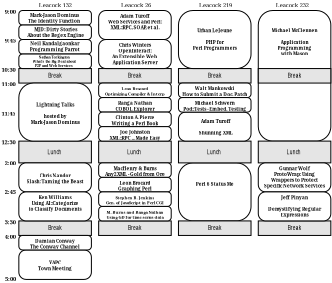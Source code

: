 <?xml version="1.0"?>
<diagram xmlns:dia="http://www.lysator.liu.se/~alla/dia/">
  <diagramdata>
    <attribute name="background">
      <color val="#ffffff"/>
    </attribute>
    <attribute name="paper">
      <composite type="paper">
        <attribute name="name">
          <string>#Letter#</string>
        </attribute>
        <attribute name="tmargin">
          <real val="2.54"/>
        </attribute>
        <attribute name="bmargin">
          <real val="2.54"/>
        </attribute>
        <attribute name="lmargin">
          <real val="2.54"/>
        </attribute>
        <attribute name="rmargin">
          <real val="2.54"/>
        </attribute>
        <attribute name="is_portrait">
          <boolean val="true"/>
        </attribute>
        <attribute name="scaling">
          <real val="0.36"/>
        </attribute>
        <attribute name="fitto">
          <boolean val="true"/>
        </attribute>
        <attribute name="fitwidth">
          <int val="1"/>
        </attribute>
        <attribute name="fitheight">
          <int val="1"/>
        </attribute>
      </composite>
    </attribute>
    <attribute name="grid">
      <composite type="grid">
        <attribute name="width_x">
          <real val="1"/>
        </attribute>
        <attribute name="width_y">
          <real val="1"/>
        </attribute>
        <attribute name="visible_x">
          <int val="1"/>
        </attribute>
        <attribute name="visible_y">
          <int val="1"/>
        </attribute>
      </composite>
    </attribute>
    <attribute name="guides">
      <composite type="guides">
        <attribute name="hguides"/>
        <attribute name="vguides"/>
      </composite>
    </attribute>
  </diagramdata>
  <layer name="Background" visible="true">
    <object type="Standard - Box" version="0" id="O0">
      <attribute name="obj_pos">
        <point val="36,3"/>
      </attribute>
      <attribute name="obj_bb">
        <rectangle val="35.95,2.95;46.05,21.05"/>
      </attribute>
      <attribute name="elem_corner">
        <point val="36,3"/>
      </attribute>
      <attribute name="elem_width">
        <real val="10"/>
      </attribute>
      <attribute name="elem_height">
        <real val="18"/>
      </attribute>
      <attribute name="show_background">
        <boolean val="true"/>
      </attribute>
      <attribute name="corner_radius">
        <real val="2"/>
      </attribute>
    </object>
    <object type="Standard - Text" version="0" id="O1">
      <attribute name="obj_pos">
        <point val="8.05,2.55"/>
      </attribute>
      <attribute name="obj_bb">
        <rectangle val="5.154,1.656;10.946,2.656"/>
      </attribute>
      <attribute name="text">
        <composite type="text">
          <attribute name="string">
            <string>#Leacock 132#</string>
          </attribute>
          <attribute name="font">
            <font name="Times-Roman"/>
          </attribute>
          <attribute name="height">
            <real val="1"/>
          </attribute>
          <attribute name="pos">
            <point val="8.05,2.55"/>
          </attribute>
          <attribute name="color">
            <color val="#000000"/>
          </attribute>
          <attribute name="alignment">
            <enum val="1"/>
          </attribute>
        </composite>
      </attribute>
    </object>
    <object type="Standard - Text" version="0" id="O2">
      <attribute name="obj_pos">
        <point val="19.15,2.55"/>
      </attribute>
      <attribute name="obj_bb">
        <rectangle val="16.506,1.656;21.794,2.656"/>
      </attribute>
      <attribute name="text">
        <composite type="text">
          <attribute name="string">
            <string>#Leacock 26#</string>
          </attribute>
          <attribute name="font">
            <font name="Times-Roman"/>
          </attribute>
          <attribute name="height">
            <real val="1"/>
          </attribute>
          <attribute name="pos">
            <point val="19.15,2.55"/>
          </attribute>
          <attribute name="color">
            <color val="#000000"/>
          </attribute>
          <attribute name="alignment">
            <enum val="1"/>
          </attribute>
        </composite>
      </attribute>
    </object>
    <object type="Standard - Text" version="0" id="O3">
      <attribute name="obj_pos">
        <point val="30.1,2.55"/>
      </attribute>
      <attribute name="obj_bb">
        <rectangle val="27.204,1.656;32.996,2.656"/>
      </attribute>
      <attribute name="text">
        <composite type="text">
          <attribute name="string">
            <string>#Leacock 219#</string>
          </attribute>
          <attribute name="font">
            <font name="Times-Roman"/>
          </attribute>
          <attribute name="height">
            <real val="1"/>
          </attribute>
          <attribute name="pos">
            <point val="30.1,2.55"/>
          </attribute>
          <attribute name="color">
            <color val="#000000"/>
          </attribute>
          <attribute name="alignment">
            <enum val="1"/>
          </attribute>
        </composite>
      </attribute>
    </object>
    <object type="Standard - Text" version="0" id="O4">
      <attribute name="obj_pos">
        <point val="40.691,2.547"/>
      </attribute>
      <attribute name="obj_bb">
        <rectangle val="37.795,1.653;43.587,2.653"/>
      </attribute>
      <attribute name="text">
        <composite type="text">
          <attribute name="string">
            <string>#Leacock 232#</string>
          </attribute>
          <attribute name="font">
            <font name="Times-Roman"/>
          </attribute>
          <attribute name="height">
            <real val="1"/>
          </attribute>
          <attribute name="pos">
            <point val="40.691,2.547"/>
          </attribute>
          <attribute name="color">
            <color val="#000000"/>
          </attribute>
          <attribute name="alignment">
            <enum val="1"/>
          </attribute>
        </composite>
      </attribute>
    </object>
    <object type="Standard - Box" version="0" id="O5">
      <attribute name="obj_pos">
        <point val="3,32"/>
      </attribute>
      <attribute name="obj_bb">
        <rectangle val="2.95,31.95;13.05,34.05"/>
      </attribute>
      <attribute name="elem_corner">
        <point val="3,32"/>
      </attribute>
      <attribute name="elem_width">
        <real val="10"/>
      </attribute>
      <attribute name="elem_height">
        <real val="2"/>
      </attribute>
      <attribute name="inner_color">
        <color val="#e3e3e3"/>
      </attribute>
      <attribute name="show_background">
        <boolean val="true"/>
      </attribute>
    </object>
    <object type="Standard - Box" version="0" id="O6">
      <attribute name="obj_pos">
        <point val="3,21"/>
      </attribute>
      <attribute name="obj_bb">
        <rectangle val="2.95,20.95;13.05,24.05"/>
      </attribute>
      <attribute name="elem_corner">
        <point val="3,21"/>
      </attribute>
      <attribute name="elem_width">
        <real val="10"/>
      </attribute>
      <attribute name="elem_height">
        <real val="3"/>
      </attribute>
      <attribute name="inner_color">
        <color val="#e5e5e5"/>
      </attribute>
      <attribute name="show_background">
        <boolean val="true"/>
      </attribute>
    </object>
    <object type="Standard - Box" version="0" id="O7">
      <attribute name="obj_pos">
        <point val="3,11"/>
      </attribute>
      <attribute name="obj_bb">
        <rectangle val="2.95,10.95;13.05,13.05"/>
      </attribute>
      <attribute name="elem_corner">
        <point val="3,11"/>
      </attribute>
      <attribute name="elem_width">
        <real val="10"/>
      </attribute>
      <attribute name="elem_height">
        <real val="2"/>
      </attribute>
      <attribute name="inner_color">
        <color val="#e5e5e5"/>
      </attribute>
      <attribute name="show_background">
        <boolean val="true"/>
      </attribute>
    </object>
    <object type="Standard - Text" version="0" id="O8">
      <attribute name="obj_pos">
        <point val="7.95,12.25"/>
      </attribute>
      <attribute name="obj_bb">
        <rectangle val="6.361,11.35;9.539,12.35"/>
      </attribute>
      <attribute name="text">
        <composite type="text">
          <attribute name="string">
            <string>#Break#</string>
          </attribute>
          <attribute name="font">
            <font name="Helvetica-Narrow"/>
          </attribute>
          <attribute name="height">
            <real val="1"/>
          </attribute>
          <attribute name="pos">
            <point val="7.95,12.25"/>
          </attribute>
          <attribute name="color">
            <color val="#000000"/>
          </attribute>
          <attribute name="alignment">
            <enum val="1"/>
          </attribute>
        </composite>
      </attribute>
    </object>
    <object type="Standard - Text" version="0" id="O9">
      <attribute name="obj_pos">
        <point val="7.95,33.265"/>
      </attribute>
      <attribute name="obj_bb">
        <rectangle val="6.361,32.365;9.539,33.365"/>
      </attribute>
      <attribute name="text">
        <composite type="text">
          <attribute name="string">
            <string>#Break#</string>
          </attribute>
          <attribute name="font">
            <font name="Helvetica-Narrow"/>
          </attribute>
          <attribute name="height">
            <real val="1"/>
          </attribute>
          <attribute name="pos">
            <point val="7.95,33.265"/>
          </attribute>
          <attribute name="color">
            <color val="#000000"/>
          </attribute>
          <attribute name="alignment">
            <enum val="1"/>
          </attribute>
        </composite>
      </attribute>
    </object>
    <object type="Standard - Text" version="0" id="O10">
      <attribute name="obj_pos">
        <point val="7.905,22.8"/>
      </attribute>
      <attribute name="obj_bb">
        <rectangle val="6.269,21.9;9.541,22.9"/>
      </attribute>
      <attribute name="text">
        <composite type="text">
          <attribute name="string">
            <string>#Lunch#</string>
          </attribute>
          <attribute name="font">
            <font name="Helvetica-Narrow"/>
          </attribute>
          <attribute name="height">
            <real val="1"/>
          </attribute>
          <attribute name="pos">
            <point val="7.905,22.8"/>
          </attribute>
          <attribute name="color">
            <color val="#000000"/>
          </attribute>
          <attribute name="alignment">
            <enum val="1"/>
          </attribute>
        </composite>
      </attribute>
    </object>
    <object type="Standard - Box" version="0" id="O11">
      <attribute name="obj_pos">
        <point val="3,3"/>
      </attribute>
      <attribute name="obj_bb">
        <rectangle val="2.95,2.95;13.05,5.05"/>
      </attribute>
      <attribute name="elem_corner">
        <point val="3,3"/>
      </attribute>
      <attribute name="elem_width">
        <real val="10"/>
      </attribute>
      <attribute name="elem_height">
        <real val="2"/>
      </attribute>
      <attribute name="show_background">
        <boolean val="true"/>
      </attribute>
      <attribute name="corner_radius">
        <real val="0.5"/>
      </attribute>
    </object>
    <object type="Standard - Box" version="0" id="O12">
      <attribute name="obj_pos">
        <point val="3,13"/>
      </attribute>
      <attribute name="obj_bb">
        <rectangle val="2.95,12.95;13.05,21.05"/>
      </attribute>
      <attribute name="elem_corner">
        <point val="3,13"/>
      </attribute>
      <attribute name="elem_width">
        <real val="10"/>
      </attribute>
      <attribute name="elem_height">
        <real val="8"/>
      </attribute>
      <attribute name="show_background">
        <boolean val="true"/>
      </attribute>
      <attribute name="corner_radius">
        <real val="2"/>
      </attribute>
    </object>
    <object type="Standard - Box" version="0" id="O13">
      <attribute name="obj_pos">
        <point val="3,36"/>
      </attribute>
      <attribute name="obj_bb">
        <rectangle val="2.95,35.95;13.05,40.109"/>
      </attribute>
      <attribute name="elem_corner">
        <point val="3,36"/>
      </attribute>
      <attribute name="elem_width">
        <real val="10"/>
      </attribute>
      <attribute name="elem_height">
        <real val="4.059"/>
      </attribute>
      <attribute name="show_background">
        <boolean val="true"/>
      </attribute>
      <attribute name="corner_radius">
        <real val="1"/>
      </attribute>
    </object>
    <object type="Standard - Text" version="0" id="O14">
      <attribute name="obj_pos">
        <point val="1.8,3.45"/>
      </attribute>
      <attribute name="obj_bb">
        <rectangle val="0.621,2.556;2.979,3.556"/>
      </attribute>
      <attribute name="text">
        <composite type="text">
          <attribute name="string">
            <string>#9:00#</string>
          </attribute>
          <attribute name="font">
            <font name="Times-Bold"/>
          </attribute>
          <attribute name="height">
            <real val="1"/>
          </attribute>
          <attribute name="pos">
            <point val="1.8,3.45"/>
          </attribute>
          <attribute name="color">
            <color val="#000000"/>
          </attribute>
          <attribute name="alignment">
            <enum val="1"/>
          </attribute>
        </composite>
      </attribute>
    </object>
    <object type="Standard - Text" version="0" id="O15">
      <attribute name="obj_pos">
        <point val="1.558,13.441"/>
      </attribute>
      <attribute name="obj_bb">
        <rectangle val="0.126,12.547;2.989,13.547"/>
      </attribute>
      <attribute name="text">
        <composite type="text">
          <attribute name="string">
            <string>#11:00#</string>
          </attribute>
          <attribute name="font">
            <font name="Times-Bold"/>
          </attribute>
          <attribute name="height">
            <real val="1"/>
          </attribute>
          <attribute name="pos">
            <point val="1.558,13.441"/>
          </attribute>
          <attribute name="color">
            <color val="#000000"/>
          </attribute>
          <attribute name="alignment">
            <enum val="1"/>
          </attribute>
        </composite>
      </attribute>
    </object>
    <object type="Standard - Text" version="0" id="O16">
      <attribute name="obj_pos">
        <point val="1.558,21.441"/>
      </attribute>
      <attribute name="obj_bb">
        <rectangle val="0.126,20.547;2.989,21.547"/>
      </attribute>
      <attribute name="text">
        <composite type="text">
          <attribute name="string">
            <string>#12:30#</string>
          </attribute>
          <attribute name="font">
            <font name="Times-Bold"/>
          </attribute>
          <attribute name="height">
            <real val="1"/>
          </attribute>
          <attribute name="pos">
            <point val="1.558,21.441"/>
          </attribute>
          <attribute name="color">
            <color val="#000000"/>
          </attribute>
          <attribute name="alignment">
            <enum val="1"/>
          </attribute>
        </composite>
      </attribute>
    </object>
    <object type="Standard - Text" version="0" id="O17">
      <attribute name="obj_pos">
        <point val="1.828,24.332"/>
      </attribute>
      <attribute name="obj_bb">
        <rectangle val="0.649,23.438;3.007,24.438"/>
      </attribute>
      <attribute name="text">
        <composite type="text">
          <attribute name="string">
            <string>#2:00#</string>
          </attribute>
          <attribute name="font">
            <font name="Times-Bold"/>
          </attribute>
          <attribute name="height">
            <real val="1"/>
          </attribute>
          <attribute name="pos">
            <point val="1.828,24.332"/>
          </attribute>
          <attribute name="color">
            <color val="#000000"/>
          </attribute>
          <attribute name="alignment">
            <enum val="1"/>
          </attribute>
        </composite>
      </attribute>
    </object>
    <object type="Standard - Text" version="0" id="O18">
      <attribute name="obj_pos">
        <point val="1.8,34.441"/>
      </attribute>
      <attribute name="obj_bb">
        <rectangle val="0.621,33.547;2.979,34.547"/>
      </attribute>
      <attribute name="text">
        <composite type="text">
          <attribute name="string">
            <string>#4:00#</string>
          </attribute>
          <attribute name="font">
            <font name="Times-Bold"/>
          </attribute>
          <attribute name="height">
            <real val="1"/>
          </attribute>
          <attribute name="pos">
            <point val="1.8,34.441"/>
          </attribute>
          <attribute name="color">
            <color val="#000000"/>
          </attribute>
          <attribute name="alignment">
            <enum val="1"/>
          </attribute>
        </composite>
      </attribute>
    </object>
    <object type="Standard - Text" version="0" id="O19">
      <attribute name="obj_pos">
        <point val="1.8,32.441"/>
      </attribute>
      <attribute name="obj_bb">
        <rectangle val="0.621,31.547;2.979,32.547"/>
      </attribute>
      <attribute name="text">
        <composite type="text">
          <attribute name="string">
            <string>#3:30#</string>
          </attribute>
          <attribute name="font">
            <font name="Times-Bold"/>
          </attribute>
          <attribute name="height">
            <real val="1"/>
          </attribute>
          <attribute name="pos">
            <point val="1.8,32.441"/>
          </attribute>
          <attribute name="color">
            <color val="#000000"/>
          </attribute>
          <attribute name="alignment">
            <enum val="1"/>
          </attribute>
        </composite>
      </attribute>
    </object>
    <object type="Standard - Text" version="0" id="O20">
      <attribute name="obj_pos">
        <point val="1.558,11.441"/>
      </attribute>
      <attribute name="obj_bb">
        <rectangle val="0.126,10.547;2.989,11.547"/>
      </attribute>
      <attribute name="text">
        <composite type="text">
          <attribute name="string">
            <string>#10:30#</string>
          </attribute>
          <attribute name="font">
            <font name="Times-Bold"/>
          </attribute>
          <attribute name="height">
            <real val="1"/>
          </attribute>
          <attribute name="pos">
            <point val="1.558,11.441"/>
          </attribute>
          <attribute name="color">
            <color val="#000000"/>
          </attribute>
          <attribute name="alignment">
            <enum val="1"/>
          </attribute>
        </composite>
      </attribute>
    </object>
    <object type="Standard - Text" version="0" id="O21">
      <attribute name="obj_pos">
        <point val="1.8,7.421"/>
      </attribute>
      <attribute name="obj_bb">
        <rectangle val="0.621,6.526;2.979,7.526"/>
      </attribute>
      <attribute name="text">
        <composite type="text">
          <attribute name="string">
            <string>#9:45#</string>
          </attribute>
          <attribute name="font">
            <font name="Times-Bold"/>
          </attribute>
          <attribute name="height">
            <real val="1"/>
          </attribute>
          <attribute name="pos">
            <point val="1.8,7.421"/>
          </attribute>
          <attribute name="color">
            <color val="#000000"/>
          </attribute>
          <attribute name="alignment">
            <enum val="1"/>
          </attribute>
        </composite>
      </attribute>
    </object>
    <object type="Standard - Text" version="0" id="O22">
      <attribute name="obj_pos">
        <point val="1.558,17.471"/>
      </attribute>
      <attribute name="obj_bb">
        <rectangle val="0.126,16.576;2.989,17.576"/>
      </attribute>
      <attribute name="text">
        <composite type="text">
          <attribute name="string">
            <string>#11:45#</string>
          </attribute>
          <attribute name="font">
            <font name="Times-Bold"/>
          </attribute>
          <attribute name="height">
            <real val="1"/>
          </attribute>
          <attribute name="pos">
            <point val="1.558,17.471"/>
          </attribute>
          <attribute name="color">
            <color val="#000000"/>
          </attribute>
          <attribute name="alignment">
            <enum val="1"/>
          </attribute>
        </composite>
      </attribute>
    </object>
    <object type="Standard - Text" version="0" id="O23">
      <attribute name="obj_pos">
        <point val="1.8,28.271"/>
      </attribute>
      <attribute name="obj_bb">
        <rectangle val="0.621,27.377;2.979,28.377"/>
      </attribute>
      <attribute name="text">
        <composite type="text">
          <attribute name="string">
            <string>#2:45#</string>
          </attribute>
          <attribute name="font">
            <font name="Times-Bold"/>
          </attribute>
          <attribute name="height">
            <real val="1"/>
          </attribute>
          <attribute name="pos">
            <point val="1.8,28.271"/>
          </attribute>
          <attribute name="color">
            <color val="#000000"/>
          </attribute>
          <attribute name="alignment">
            <enum val="1"/>
          </attribute>
        </composite>
      </attribute>
    </object>
    <object type="Standard - Text" version="0" id="O24">
      <attribute name="obj_pos">
        <point val="1.85,40.271"/>
      </attribute>
      <attribute name="obj_bb">
        <rectangle val="0.671,39.377;3.029,40.377"/>
      </attribute>
      <attribute name="text">
        <composite type="text">
          <attribute name="string">
            <string>#5:00#</string>
          </attribute>
          <attribute name="font">
            <font name="Times-Bold"/>
          </attribute>
          <attribute name="height">
            <real val="1"/>
          </attribute>
          <attribute name="pos">
            <point val="1.85,40.271"/>
          </attribute>
          <attribute name="color">
            <color val="#000000"/>
          </attribute>
          <attribute name="alignment">
            <enum val="1"/>
          </attribute>
        </composite>
      </attribute>
    </object>
    <object type="Standard - Box" version="0" id="O25">
      <attribute name="obj_pos">
        <point val="14,32"/>
      </attribute>
      <attribute name="obj_bb">
        <rectangle val="13.95,31.95;24.05,34.05"/>
      </attribute>
      <attribute name="elem_corner">
        <point val="14,32"/>
      </attribute>
      <attribute name="elem_width">
        <real val="10"/>
      </attribute>
      <attribute name="elem_height">
        <real val="2"/>
      </attribute>
      <attribute name="inner_color">
        <color val="#e3e3e3"/>
      </attribute>
      <attribute name="show_background">
        <boolean val="true"/>
      </attribute>
    </object>
    <object type="Standard - Box" version="0" id="O26">
      <attribute name="obj_pos">
        <point val="14,21"/>
      </attribute>
      <attribute name="obj_bb">
        <rectangle val="13.95,20.95;24.05,24.05"/>
      </attribute>
      <attribute name="elem_corner">
        <point val="14,21"/>
      </attribute>
      <attribute name="elem_width">
        <real val="10"/>
      </attribute>
      <attribute name="elem_height">
        <real val="3"/>
      </attribute>
      <attribute name="inner_color">
        <color val="#e5e5e5"/>
      </attribute>
      <attribute name="show_background">
        <boolean val="true"/>
      </attribute>
    </object>
    <object type="Standard - Box" version="0" id="O27">
      <attribute name="obj_pos">
        <point val="14,11"/>
      </attribute>
      <attribute name="obj_bb">
        <rectangle val="13.95,10.95;24.05,13.05"/>
      </attribute>
      <attribute name="elem_corner">
        <point val="14,11"/>
      </attribute>
      <attribute name="elem_width">
        <real val="10"/>
      </attribute>
      <attribute name="elem_height">
        <real val="2"/>
      </attribute>
      <attribute name="inner_color">
        <color val="#e5e5e5"/>
      </attribute>
      <attribute name="show_background">
        <boolean val="true"/>
      </attribute>
    </object>
    <object type="Standard - Text" version="0" id="O28">
      <attribute name="obj_pos">
        <point val="18.95,12.25"/>
      </attribute>
      <attribute name="obj_bb">
        <rectangle val="17.361,11.35;20.539,12.35"/>
      </attribute>
      <attribute name="text">
        <composite type="text">
          <attribute name="string">
            <string>#Break#</string>
          </attribute>
          <attribute name="font">
            <font name="Helvetica-Narrow"/>
          </attribute>
          <attribute name="height">
            <real val="1"/>
          </attribute>
          <attribute name="pos">
            <point val="18.95,12.25"/>
          </attribute>
          <attribute name="color">
            <color val="#000000"/>
          </attribute>
          <attribute name="alignment">
            <enum val="1"/>
          </attribute>
        </composite>
      </attribute>
    </object>
    <object type="Standard - Text" version="0" id="O29">
      <attribute name="obj_pos">
        <point val="18.95,33.265"/>
      </attribute>
      <attribute name="obj_bb">
        <rectangle val="17.361,32.365;20.539,33.365"/>
      </attribute>
      <attribute name="text">
        <composite type="text">
          <attribute name="string">
            <string>#Break#</string>
          </attribute>
          <attribute name="font">
            <font name="Helvetica-Narrow"/>
          </attribute>
          <attribute name="height">
            <real val="1"/>
          </attribute>
          <attribute name="pos">
            <point val="18.95,33.265"/>
          </attribute>
          <attribute name="color">
            <color val="#000000"/>
          </attribute>
          <attribute name="alignment">
            <enum val="1"/>
          </attribute>
        </composite>
      </attribute>
    </object>
    <object type="Standard - Text" version="0" id="O30">
      <attribute name="obj_pos">
        <point val="18.905,22.8"/>
      </attribute>
      <attribute name="obj_bb">
        <rectangle val="17.269,21.9;20.541,22.9"/>
      </attribute>
      <attribute name="text">
        <composite type="text">
          <attribute name="string">
            <string>#Lunch#</string>
          </attribute>
          <attribute name="font">
            <font name="Helvetica-Narrow"/>
          </attribute>
          <attribute name="height">
            <real val="1"/>
          </attribute>
          <attribute name="pos">
            <point val="18.905,22.8"/>
          </attribute>
          <attribute name="color">
            <color val="#000000"/>
          </attribute>
          <attribute name="alignment">
            <enum val="1"/>
          </attribute>
        </composite>
      </attribute>
    </object>
    <object type="Standard - Box" version="0" id="O31">
      <attribute name="obj_pos">
        <point val="25,24"/>
      </attribute>
      <attribute name="obj_bb">
        <rectangle val="24.95,23.95;35.05,32.05"/>
      </attribute>
      <attribute name="elem_corner">
        <point val="25,24"/>
      </attribute>
      <attribute name="elem_width">
        <real val="10"/>
      </attribute>
      <attribute name="elem_height">
        <real val="8"/>
      </attribute>
      <attribute name="show_background">
        <boolean val="true"/>
      </attribute>
      <attribute name="corner_radius">
        <real val="2"/>
      </attribute>
    </object>
    <object type="Standard - Box" version="0" id="O32">
      <attribute name="obj_pos">
        <point val="25,32"/>
      </attribute>
      <attribute name="obj_bb">
        <rectangle val="24.95,31.95;35.05,34.05"/>
      </attribute>
      <attribute name="elem_corner">
        <point val="25,32"/>
      </attribute>
      <attribute name="elem_width">
        <real val="10"/>
      </attribute>
      <attribute name="elem_height">
        <real val="2"/>
      </attribute>
      <attribute name="inner_color">
        <color val="#e3e3e3"/>
      </attribute>
      <attribute name="show_background">
        <boolean val="true"/>
      </attribute>
    </object>
    <object type="Standard - Box" version="0" id="O33">
      <attribute name="obj_pos">
        <point val="25,21"/>
      </attribute>
      <attribute name="obj_bb">
        <rectangle val="24.95,20.95;35.05,24.05"/>
      </attribute>
      <attribute name="elem_corner">
        <point val="25,21"/>
      </attribute>
      <attribute name="elem_width">
        <real val="10"/>
      </attribute>
      <attribute name="elem_height">
        <real val="3"/>
      </attribute>
      <attribute name="inner_color">
        <color val="#e5e5e5"/>
      </attribute>
      <attribute name="show_background">
        <boolean val="true"/>
      </attribute>
    </object>
    <object type="Standard - Box" version="0" id="O34">
      <attribute name="obj_pos">
        <point val="25,11"/>
      </attribute>
      <attribute name="obj_bb">
        <rectangle val="24.95,10.95;35.05,13.05"/>
      </attribute>
      <attribute name="elem_corner">
        <point val="25,11"/>
      </attribute>
      <attribute name="elem_width">
        <real val="10"/>
      </attribute>
      <attribute name="elem_height">
        <real val="2"/>
      </attribute>
      <attribute name="inner_color">
        <color val="#e5e5e5"/>
      </attribute>
      <attribute name="show_background">
        <boolean val="true"/>
      </attribute>
    </object>
    <object type="Standard - Text" version="0" id="O35">
      <attribute name="obj_pos">
        <point val="29.95,12.25"/>
      </attribute>
      <attribute name="obj_bb">
        <rectangle val="28.361,11.35;31.539,12.35"/>
      </attribute>
      <attribute name="text">
        <composite type="text">
          <attribute name="string">
            <string>#Break#</string>
          </attribute>
          <attribute name="font">
            <font name="Helvetica-Narrow"/>
          </attribute>
          <attribute name="height">
            <real val="1"/>
          </attribute>
          <attribute name="pos">
            <point val="29.95,12.25"/>
          </attribute>
          <attribute name="color">
            <color val="#000000"/>
          </attribute>
          <attribute name="alignment">
            <enum val="1"/>
          </attribute>
        </composite>
      </attribute>
    </object>
    <object type="Standard - Text" version="0" id="O36">
      <attribute name="obj_pos">
        <point val="29.95,33.265"/>
      </attribute>
      <attribute name="obj_bb">
        <rectangle val="28.361,32.365;31.539,33.365"/>
      </attribute>
      <attribute name="text">
        <composite type="text">
          <attribute name="string">
            <string>#Break#</string>
          </attribute>
          <attribute name="font">
            <font name="Helvetica-Narrow"/>
          </attribute>
          <attribute name="height">
            <real val="1"/>
          </attribute>
          <attribute name="pos">
            <point val="29.95,33.265"/>
          </attribute>
          <attribute name="color">
            <color val="#000000"/>
          </attribute>
          <attribute name="alignment">
            <enum val="1"/>
          </attribute>
        </composite>
      </attribute>
    </object>
    <object type="Standard - Text" version="0" id="O37">
      <attribute name="obj_pos">
        <point val="29.905,22.8"/>
      </attribute>
      <attribute name="obj_bb">
        <rectangle val="28.269,21.9;31.541,22.9"/>
      </attribute>
      <attribute name="text">
        <composite type="text">
          <attribute name="string">
            <string>#Lunch#</string>
          </attribute>
          <attribute name="font">
            <font name="Helvetica-Narrow"/>
          </attribute>
          <attribute name="height">
            <real val="1"/>
          </attribute>
          <attribute name="pos">
            <point val="29.905,22.8"/>
          </attribute>
          <attribute name="color">
            <color val="#000000"/>
          </attribute>
          <attribute name="alignment">
            <enum val="1"/>
          </attribute>
        </composite>
      </attribute>
    </object>
    <object type="Standard - Box" version="0" id="O38">
      <attribute name="obj_pos">
        <point val="25,3"/>
      </attribute>
      <attribute name="obj_bb">
        <rectangle val="24.95,2.95;35.05,11.05"/>
      </attribute>
      <attribute name="elem_corner">
        <point val="25,3"/>
      </attribute>
      <attribute name="elem_width">
        <real val="10"/>
      </attribute>
      <attribute name="elem_height">
        <real val="8"/>
      </attribute>
      <attribute name="show_background">
        <boolean val="true"/>
      </attribute>
      <attribute name="corner_radius">
        <real val="2"/>
      </attribute>
    </object>
    <object type="Standard - Box" version="0" id="O39">
      <attribute name="obj_pos">
        <point val="36,32"/>
      </attribute>
      <attribute name="obj_bb">
        <rectangle val="35.95,31.95;46.05,34.05"/>
      </attribute>
      <attribute name="elem_corner">
        <point val="36,32"/>
      </attribute>
      <attribute name="elem_width">
        <real val="10"/>
      </attribute>
      <attribute name="elem_height">
        <real val="2"/>
      </attribute>
      <attribute name="inner_color">
        <color val="#e3e3e3"/>
      </attribute>
      <attribute name="show_background">
        <boolean val="true"/>
      </attribute>
    </object>
    <object type="Standard - Box" version="0" id="O40">
      <attribute name="obj_pos">
        <point val="36,21"/>
      </attribute>
      <attribute name="obj_bb">
        <rectangle val="35.95,20.95;46.05,24.05"/>
      </attribute>
      <attribute name="elem_corner">
        <point val="36,21"/>
      </attribute>
      <attribute name="elem_width">
        <real val="10"/>
      </attribute>
      <attribute name="elem_height">
        <real val="3"/>
      </attribute>
      <attribute name="inner_color">
        <color val="#e5e5e5"/>
      </attribute>
      <attribute name="show_background">
        <boolean val="true"/>
      </attribute>
    </object>
    <object type="Standard - Box" version="0" id="O41">
      <attribute name="obj_pos">
        <point val="36,11"/>
      </attribute>
      <attribute name="obj_bb">
        <rectangle val="35.95,10.95;46.05,13.05"/>
      </attribute>
      <attribute name="elem_corner">
        <point val="36,11"/>
      </attribute>
      <attribute name="elem_width">
        <real val="10"/>
      </attribute>
      <attribute name="elem_height">
        <real val="2"/>
      </attribute>
      <attribute name="inner_color">
        <color val="#e5e5e5"/>
      </attribute>
      <attribute name="show_background">
        <boolean val="true"/>
      </attribute>
    </object>
    <object type="Standard - Text" version="0" id="O42">
      <attribute name="obj_pos">
        <point val="40.95,12.25"/>
      </attribute>
      <attribute name="obj_bb">
        <rectangle val="39.361,11.35;42.539,12.35"/>
      </attribute>
      <attribute name="text">
        <composite type="text">
          <attribute name="string">
            <string>#Break#</string>
          </attribute>
          <attribute name="font">
            <font name="Helvetica-Narrow"/>
          </attribute>
          <attribute name="height">
            <real val="1"/>
          </attribute>
          <attribute name="pos">
            <point val="40.95,12.25"/>
          </attribute>
          <attribute name="color">
            <color val="#000000"/>
          </attribute>
          <attribute name="alignment">
            <enum val="1"/>
          </attribute>
        </composite>
      </attribute>
    </object>
    <object type="Standard - Text" version="0" id="O43">
      <attribute name="obj_pos">
        <point val="40.95,33.265"/>
      </attribute>
      <attribute name="obj_bb">
        <rectangle val="39.361,32.365;42.539,33.365"/>
      </attribute>
      <attribute name="text">
        <composite type="text">
          <attribute name="string">
            <string>#Break#</string>
          </attribute>
          <attribute name="font">
            <font name="Helvetica-Narrow"/>
          </attribute>
          <attribute name="height">
            <real val="1"/>
          </attribute>
          <attribute name="pos">
            <point val="40.95,33.265"/>
          </attribute>
          <attribute name="color">
            <color val="#000000"/>
          </attribute>
          <attribute name="alignment">
            <enum val="1"/>
          </attribute>
        </composite>
      </attribute>
    </object>
    <object type="Standard - Text" version="0" id="O44">
      <attribute name="obj_pos">
        <point val="40.905,22.8"/>
      </attribute>
      <attribute name="obj_bb">
        <rectangle val="39.269,21.9;42.541,22.9"/>
      </attribute>
      <attribute name="text">
        <composite type="text">
          <attribute name="string">
            <string>#Lunch#</string>
          </attribute>
          <attribute name="font">
            <font name="Helvetica-Narrow"/>
          </attribute>
          <attribute name="height">
            <real val="1"/>
          </attribute>
          <attribute name="pos">
            <point val="40.905,22.8"/>
          </attribute>
          <attribute name="color">
            <color val="#000000"/>
          </attribute>
          <attribute name="alignment">
            <enum val="1"/>
          </attribute>
        </composite>
      </attribute>
    </object>
    <object type="Standard - Text" version="0" id="O45">
      <attribute name="obj_pos">
        <point val="8,38"/>
      </attribute>
      <attribute name="obj_bb">
        <rectangle val="5.18,37.265;10.82,38.865"/>
      </attribute>
      <attribute name="text">
        <composite type="text">
          <attribute name="string">
            <string>#YAPC
Town Meeting#</string>
          </attribute>
          <attribute name="font">
            <font name="Times-Bold"/>
          </attribute>
          <attribute name="height">
            <real val="0.8"/>
          </attribute>
          <attribute name="pos">
            <point val="8,38"/>
          </attribute>
          <attribute name="color">
            <color val="#000000"/>
          </attribute>
          <attribute name="alignment">
            <enum val="1"/>
          </attribute>
        </composite>
      </attribute>
    </object>
    <object type="Standard - Text" version="0" id="O46">
      <attribute name="obj_pos">
        <point val="8.021,16.23"/>
      </attribute>
      <attribute name="obj_bb">
        <rectangle val="3.828,15.495;12.215,18.695"/>
      </attribute>
      <attribute name="text">
        <composite type="text">
          <attribute name="string">
            <string>#Lightning Talks

hosted by
Mark-Jason Dominus#</string>
          </attribute>
          <attribute name="font">
            <font name="Times-Bold"/>
          </attribute>
          <attribute name="height">
            <real val="0.8"/>
          </attribute>
          <attribute name="pos">
            <point val="8.021,16.23"/>
          </attribute>
          <attribute name="color">
            <color val="#000000"/>
          </attribute>
          <attribute name="alignment">
            <enum val="1"/>
          </attribute>
        </composite>
      </attribute>
    </object>
    <object type="Standard - Text" version="0" id="O47">
      <attribute name="obj_pos">
        <point val="30,6"/>
      </attribute>
      <attribute name="obj_bb">
        <rectangle val="26.436,5.265;33.564,8.465"/>
      </attribute>
      <attribute name="text">
        <composite type="text">
          <attribute name="string">
            <string>#Urban LeJeune

PHP for
Perl Programmers#</string>
          </attribute>
          <attribute name="font">
            <font name="Times-Bold"/>
          </attribute>
          <attribute name="height">
            <real val="0.8"/>
          </attribute>
          <attribute name="pos">
            <point val="30,6"/>
          </attribute>
          <attribute name="color">
            <color val="#000000"/>
          </attribute>
          <attribute name="alignment">
            <enum val="1"/>
          </attribute>
        </composite>
      </attribute>
    </object>
    <object type="Standard - Box" version="0" id="O48">
      <attribute name="obj_pos">
        <point val="3,5"/>
      </attribute>
      <attribute name="obj_bb">
        <rectangle val="2.95,4.95;13.05,7.05"/>
      </attribute>
      <attribute name="elem_corner">
        <point val="3,5"/>
      </attribute>
      <attribute name="elem_width">
        <real val="10"/>
      </attribute>
      <attribute name="elem_height">
        <real val="2"/>
      </attribute>
      <attribute name="show_background">
        <boolean val="true"/>
      </attribute>
      <attribute name="corner_radius">
        <real val="0.5"/>
      </attribute>
    </object>
    <object type="Standard - Text" version="0" id="O49">
      <attribute name="obj_pos">
        <point val="7.85,3.9"/>
      </attribute>
      <attribute name="obj_bb">
        <rectangle val="3.555,3.165;12.145,4.765"/>
      </attribute>
      <attribute name="text">
        <composite type="text">
          <attribute name="string">
            <string># Mark-Jason Dominus
The Identity Function#</string>
          </attribute>
          <attribute name="font">
            <font name="Times-Bold"/>
          </attribute>
          <attribute name="height">
            <real val="0.8"/>
          </attribute>
          <attribute name="pos">
            <point val="7.85,3.9"/>
          </attribute>
          <attribute name="color">
            <color val="#000000"/>
          </attribute>
          <attribute name="alignment">
            <enum val="1"/>
          </attribute>
        </composite>
      </attribute>
    </object>
    <object type="Standard - Text" version="0" id="O50">
      <attribute name="obj_pos">
        <point val="8.1,5.85"/>
      </attribute>
      <attribute name="obj_bb">
        <rectangle val="3.553,5.115;12.647,6.715"/>
      </attribute>
      <attribute name="text">
        <composite type="text">
          <attribute name="string">
            <string># MJD: Dirty Stories 
About the Regex Engine#</string>
          </attribute>
          <attribute name="font">
            <font name="Times-Bold"/>
          </attribute>
          <attribute name="height">
            <real val="0.8"/>
          </attribute>
          <attribute name="pos">
            <point val="8.1,5.85"/>
          </attribute>
          <attribute name="color">
            <color val="#000000"/>
          </attribute>
          <attribute name="alignment">
            <enum val="1"/>
          </attribute>
        </composite>
      </attribute>
    </object>
    <object type="Standard - Box" version="0" id="O51">
      <attribute name="obj_pos">
        <point val="3,7"/>
      </attribute>
      <attribute name="obj_bb">
        <rectangle val="2.95,6.95;13.05,9.05"/>
      </attribute>
      <attribute name="elem_corner">
        <point val="3,7"/>
      </attribute>
      <attribute name="elem_width">
        <real val="10"/>
      </attribute>
      <attribute name="elem_height">
        <real val="2"/>
      </attribute>
      <attribute name="show_background">
        <boolean val="true"/>
      </attribute>
      <attribute name="corner_radius">
        <real val="0.5"/>
      </attribute>
    </object>
    <object type="Standard - Text" version="0" id="O52">
      <attribute name="obj_pos">
        <point val="7.95,7.8"/>
      </attribute>
      <attribute name="obj_bb">
        <rectangle val="3.945,7.065;11.955,8.665"/>
      </attribute>
      <attribute name="text">
        <composite type="text">
          <attribute name="string">
            <string>#Neil Kandalgaonkar
Programming Parrot#</string>
          </attribute>
          <attribute name="font">
            <font name="Times-Bold"/>
          </attribute>
          <attribute name="height">
            <real val="0.8"/>
          </attribute>
          <attribute name="pos">
            <point val="7.95,7.8"/>
          </attribute>
          <attribute name="color">
            <color val="#000000"/>
          </attribute>
          <attribute name="alignment">
            <enum val="1"/>
          </attribute>
        </composite>
      </attribute>
    </object>
    <object type="Standard - Box" version="0" id="O53">
      <attribute name="obj_pos">
        <point val="3,9"/>
      </attribute>
      <attribute name="obj_bb">
        <rectangle val="2.95,8.95;13.05,11.05"/>
      </attribute>
      <attribute name="elem_corner">
        <point val="3,9"/>
      </attribute>
      <attribute name="elem_width">
        <real val="10"/>
      </attribute>
      <attribute name="elem_height">
        <real val="2"/>
      </attribute>
      <attribute name="show_background">
        <boolean val="true"/>
      </attribute>
      <attribute name="corner_radius">
        <real val="0.5"/>
      </attribute>
    </object>
    <object type="Standard - Text" version="0" id="O54">
      <attribute name="obj_pos">
        <point val="7.85,9.6"/>
      </attribute>
      <attribute name="obj_bb">
        <rectangle val="4.113,9.024;11.587,10.823"/>
      </attribute>
      <attribute name="text">
        <composite type="text">
          <attribute name="string">
            <string>#Nathan Torkington
What&apos;s the Big Deal about
P2P and Web Services#</string>
          </attribute>
          <attribute name="font">
            <font name="Times-Bold"/>
          </attribute>
          <attribute name="height">
            <real val="0.6"/>
          </attribute>
          <attribute name="pos">
            <point val="7.85,9.6"/>
          </attribute>
          <attribute name="color">
            <color val="#000000"/>
          </attribute>
          <attribute name="alignment">
            <enum val="1"/>
          </attribute>
        </composite>
      </attribute>
    </object>
    <object type="Standard - Box" version="0" id="O55">
      <attribute name="obj_pos">
        <point val="3,24"/>
      </attribute>
      <attribute name="obj_bb">
        <rectangle val="2.95,23.95;13.05,28.05"/>
      </attribute>
      <attribute name="elem_corner">
        <point val="3,24"/>
      </attribute>
      <attribute name="elem_width">
        <real val="10"/>
      </attribute>
      <attribute name="elem_height">
        <real val="4"/>
      </attribute>
      <attribute name="show_background">
        <boolean val="true"/>
      </attribute>
      <attribute name="corner_radius">
        <real val="1"/>
      </attribute>
    </object>
    <object type="Standard - Text" version="0" id="O56">
      <attribute name="obj_pos">
        <point val="8,26"/>
      </attribute>
      <attribute name="obj_bb">
        <rectangle val="3.491,25.265;12.509,26.865"/>
      </attribute>
      <attribute name="text">
        <composite type="text">
          <attribute name="string">
            <string>#Chris Nandor
Slash: Taming the Beast#</string>
          </attribute>
          <attribute name="font">
            <font name="Times-Bold"/>
          </attribute>
          <attribute name="height">
            <real val="0.8"/>
          </attribute>
          <attribute name="pos">
            <point val="8,26"/>
          </attribute>
          <attribute name="color">
            <color val="#000000"/>
          </attribute>
          <attribute name="alignment">
            <enum val="1"/>
          </attribute>
        </composite>
      </attribute>
    </object>
    <object type="Standard - Box" version="0" id="O57">
      <attribute name="obj_pos">
        <point val="25,17"/>
      </attribute>
      <attribute name="obj_bb">
        <rectangle val="24.95,16.95;35.05,21.05"/>
      </attribute>
      <attribute name="elem_corner">
        <point val="25,17"/>
      </attribute>
      <attribute name="elem_width">
        <real val="10"/>
      </attribute>
      <attribute name="elem_height">
        <real val="4"/>
      </attribute>
      <attribute name="show_background">
        <boolean val="true"/>
      </attribute>
      <attribute name="corner_radius">
        <real val="1"/>
      </attribute>
    </object>
    <object type="Standard - Box" version="0" id="O58">
      <attribute name="obj_pos">
        <point val="14,7"/>
      </attribute>
      <attribute name="obj_bb">
        <rectangle val="13.95,6.95;24.05,11.05"/>
      </attribute>
      <attribute name="elem_corner">
        <point val="14,7"/>
      </attribute>
      <attribute name="elem_width">
        <real val="10"/>
      </attribute>
      <attribute name="elem_height">
        <real val="4"/>
      </attribute>
      <attribute name="show_background">
        <boolean val="true"/>
      </attribute>
      <attribute name="corner_radius">
        <real val="1"/>
      </attribute>
    </object>
    <object type="Standard - Box" version="0" id="O59">
      <attribute name="obj_pos">
        <point val="14,3"/>
      </attribute>
      <attribute name="obj_bb">
        <rectangle val="13.95,2.95;24.05,7.05"/>
      </attribute>
      <attribute name="elem_corner">
        <point val="14,3"/>
      </attribute>
      <attribute name="elem_width">
        <real val="10"/>
      </attribute>
      <attribute name="elem_height">
        <real val="4"/>
      </attribute>
      <attribute name="show_background">
        <boolean val="true"/>
      </attribute>
      <attribute name="corner_radius">
        <real val="1"/>
      </attribute>
    </object>
    <object type="Standard - Text" version="0" id="O60">
      <attribute name="obj_pos">
        <point val="19,4"/>
      </attribute>
      <attribute name="obj_bb">
        <rectangle val="14.302,3.265;23.698,5.665"/>
      </attribute>
      <attribute name="text">
        <composite type="text">
          <attribute name="string">
            <string>#Adam Turoff
Web Services and Perl:
XML::RPC, SOAP, et al.#</string>
          </attribute>
          <attribute name="font">
            <font name="Times-Bold"/>
          </attribute>
          <attribute name="height">
            <real val="0.8"/>
          </attribute>
          <attribute name="pos">
            <point val="19,4"/>
          </attribute>
          <attribute name="color">
            <color val="#000000"/>
          </attribute>
          <attribute name="alignment">
            <enum val="1"/>
          </attribute>
        </composite>
      </attribute>
    </object>
    <object type="Standard - Text" version="0" id="O61">
      <attribute name="obj_pos">
        <point val="30.15,18.5"/>
      </attribute>
      <attribute name="obj_bb">
        <rectangle val="27.153,17.765;33.147,20.165"/>
      </attribute>
      <attribute name="text">
        <composite type="text">
          <attribute name="string">
            <string>#Adam Turoff

Shunning XML#</string>
          </attribute>
          <attribute name="font">
            <font name="Times-Bold"/>
          </attribute>
          <attribute name="height">
            <real val="0.8"/>
          </attribute>
          <attribute name="pos">
            <point val="30.15,18.5"/>
          </attribute>
          <attribute name="color">
            <color val="#000000"/>
          </attribute>
          <attribute name="alignment">
            <enum val="1"/>
          </attribute>
        </composite>
      </attribute>
    </object>
    <object type="Standard - Text" version="0" id="O62">
      <attribute name="obj_pos">
        <point val="19,8"/>
      </attribute>
      <attribute name="obj_bb">
        <rectangle val="15.235,7.265;22.765,10.465"/>
      </attribute>
      <attribute name="text">
        <composite type="text">
          <attribute name="string">
            <string>#Chris Winters
OpenInteract:
An Extensible Web 
Application Server#</string>
          </attribute>
          <attribute name="font">
            <font name="Times-Bold"/>
          </attribute>
          <attribute name="height">
            <real val="0.8"/>
          </attribute>
          <attribute name="pos">
            <point val="19,8"/>
          </attribute>
          <attribute name="color">
            <color val="#000000"/>
          </attribute>
          <attribute name="alignment">
            <enum val="1"/>
          </attribute>
        </composite>
      </attribute>
    </object>
    <object type="Standard - Text" version="0" id="O63">
      <attribute name="obj_pos">
        <point val="41,6"/>
      </attribute>
      <attribute name="obj_bb">
        <rectangle val="37.172,5.265;44.828,9.265"/>
      </attribute>
      <attribute name="text">
        <composite type="text">
          <attribute name="string">
            <string>#Michael McClennen

Application
Programming
with Mason#</string>
          </attribute>
          <attribute name="font">
            <font name="Times-Bold"/>
          </attribute>
          <attribute name="height">
            <real val="0.8"/>
          </attribute>
          <attribute name="pos">
            <point val="41,6"/>
          </attribute>
          <attribute name="color">
            <color val="#000000"/>
          </attribute>
          <attribute name="alignment">
            <enum val="1"/>
          </attribute>
        </composite>
      </attribute>
    </object>
    <object type="Standard - Box" version="0" id="O64">
      <attribute name="obj_pos">
        <point val="36,24"/>
      </attribute>
      <attribute name="obj_bb">
        <rectangle val="35.95,23.95;46.05,28.05"/>
      </attribute>
      <attribute name="elem_corner">
        <point val="36,24"/>
      </attribute>
      <attribute name="elem_width">
        <real val="10"/>
      </attribute>
      <attribute name="elem_height">
        <real val="4"/>
      </attribute>
      <attribute name="show_background">
        <boolean val="true"/>
      </attribute>
      <attribute name="corner_radius">
        <real val="1"/>
      </attribute>
    </object>
    <object type="Standard - Text" version="0" id="O65">
      <attribute name="obj_pos">
        <point val="41,25"/>
      </attribute>
      <attribute name="obj_bb">
        <rectangle val="36.126,24.265;45.874,27.465"/>
      </attribute>
      <attribute name="text">
        <composite type="text">
          <attribute name="string">
            <string>#Gunnar Wolf
ProtoWrap: Using
Wrappers to Protect
Specific Network Services#</string>
          </attribute>
          <attribute name="font">
            <font name="Times-Bold"/>
          </attribute>
          <attribute name="height">
            <real val="0.8"/>
          </attribute>
          <attribute name="pos">
            <point val="41,25"/>
          </attribute>
          <attribute name="color">
            <color val="#000000"/>
          </attribute>
          <attribute name="alignment">
            <enum val="1"/>
          </attribute>
        </composite>
      </attribute>
    </object>
    <object type="Standard - Box" version="0" id="O66">
      <attribute name="obj_pos">
        <point val="3,28"/>
      </attribute>
      <attribute name="obj_bb">
        <rectangle val="2.95,27.95;13.05,32.05"/>
      </attribute>
      <attribute name="elem_corner">
        <point val="3,28"/>
      </attribute>
      <attribute name="elem_width">
        <real val="10"/>
      </attribute>
      <attribute name="elem_height">
        <real val="4"/>
      </attribute>
      <attribute name="show_background">
        <boolean val="true"/>
      </attribute>
      <attribute name="corner_radius">
        <real val="1"/>
      </attribute>
    </object>
    <object type="Standard - Text" version="0" id="O67">
      <attribute name="obj_pos">
        <point val="8,29"/>
      </attribute>
      <attribute name="obj_bb">
        <rectangle val="3.794,28.265;12.206,30.665"/>
      </attribute>
      <attribute name="text">
        <composite type="text">
          <attribute name="string">
            <string>#Ken Williams
Using AI::Categorize
to Classify Documents#</string>
          </attribute>
          <attribute name="font">
            <font name="Times-Bold"/>
          </attribute>
          <attribute name="height">
            <real val="0.8"/>
          </attribute>
          <attribute name="pos">
            <point val="8,29"/>
          </attribute>
          <attribute name="color">
            <color val="#000000"/>
          </attribute>
          <attribute name="alignment">
            <enum val="1"/>
          </attribute>
        </composite>
      </attribute>
    </object>
    <object type="Standard - Box" version="0" id="O68">
      <attribute name="obj_pos">
        <point val="36,28"/>
      </attribute>
      <attribute name="obj_bb">
        <rectangle val="35.95,27.95;46.05,32.05"/>
      </attribute>
      <attribute name="elem_corner">
        <point val="36,28"/>
      </attribute>
      <attribute name="elem_width">
        <real val="10"/>
      </attribute>
      <attribute name="elem_height">
        <real val="4"/>
      </attribute>
      <attribute name="show_background">
        <boolean val="true"/>
      </attribute>
      <attribute name="corner_radius">
        <real val="1"/>
      </attribute>
    </object>
    <object type="Standard - Text" version="0" id="O69">
      <attribute name="obj_pos">
        <point val="41,29"/>
      </attribute>
      <attribute name="obj_bb">
        <rectangle val="36.869,28.265;45.131,31.465"/>
      </attribute>
      <attribute name="text">
        <composite type="text">
          <attribute name="string">
            <string>#Jeff Pinyan

Demystifying Regular
Expressions#</string>
          </attribute>
          <attribute name="font">
            <font name="Times-Bold"/>
          </attribute>
          <attribute name="height">
            <real val="0.8"/>
          </attribute>
          <attribute name="pos">
            <point val="41,29"/>
          </attribute>
          <attribute name="color">
            <color val="#000000"/>
          </attribute>
          <attribute name="alignment">
            <enum val="1"/>
          </attribute>
        </composite>
      </attribute>
    </object>
    <object type="Standard - Box" version="0" id="O70">
      <attribute name="obj_pos">
        <point val="14,13"/>
      </attribute>
      <attribute name="obj_bb">
        <rectangle val="13.95,12.95;24.05,15.05"/>
      </attribute>
      <attribute name="elem_corner">
        <point val="14,13"/>
      </attribute>
      <attribute name="elem_width">
        <real val="10"/>
      </attribute>
      <attribute name="elem_height">
        <real val="2"/>
      </attribute>
      <attribute name="show_background">
        <boolean val="true"/>
      </attribute>
      <attribute name="corner_radius">
        <real val="0.5"/>
      </attribute>
    </object>
    <object type="Standard - Box" version="0" id="O71">
      <attribute name="obj_pos">
        <point val="14,15"/>
      </attribute>
      <attribute name="obj_bb">
        <rectangle val="13.95,14.95;24.05,17.05"/>
      </attribute>
      <attribute name="elem_corner">
        <point val="14,15"/>
      </attribute>
      <attribute name="elem_width">
        <real val="10"/>
      </attribute>
      <attribute name="elem_height">
        <real val="2"/>
      </attribute>
      <attribute name="show_background">
        <boolean val="true"/>
      </attribute>
      <attribute name="corner_radius">
        <real val="0.5"/>
      </attribute>
    </object>
    <object type="Standard - Box" version="0" id="O72">
      <attribute name="obj_pos">
        <point val="14,17"/>
      </attribute>
      <attribute name="obj_bb">
        <rectangle val="13.95,16.95;24.05,19.05"/>
      </attribute>
      <attribute name="elem_corner">
        <point val="14,17"/>
      </attribute>
      <attribute name="elem_width">
        <real val="10"/>
      </attribute>
      <attribute name="elem_height">
        <real val="2"/>
      </attribute>
      <attribute name="show_background">
        <boolean val="true"/>
      </attribute>
      <attribute name="corner_radius">
        <real val="0.5"/>
      </attribute>
    </object>
    <object type="Standard - Box" version="0" id="O73">
      <attribute name="obj_pos">
        <point val="14,19"/>
      </attribute>
      <attribute name="obj_bb">
        <rectangle val="13.95,18.95;24.05,21.05"/>
      </attribute>
      <attribute name="elem_corner">
        <point val="14,19"/>
      </attribute>
      <attribute name="elem_width">
        <real val="10"/>
      </attribute>
      <attribute name="elem_height">
        <real val="2"/>
      </attribute>
      <attribute name="show_background">
        <boolean val="true"/>
      </attribute>
      <attribute name="corner_radius">
        <real val="0.5"/>
      </attribute>
    </object>
    <object type="Standard - Box" version="0" id="O74">
      <attribute name="obj_pos">
        <point val="14,24"/>
      </attribute>
      <attribute name="obj_bb">
        <rectangle val="13.95,23.95;24.05,26.05"/>
      </attribute>
      <attribute name="elem_corner">
        <point val="14,24"/>
      </attribute>
      <attribute name="elem_width">
        <real val="10"/>
      </attribute>
      <attribute name="elem_height">
        <real val="2"/>
      </attribute>
      <attribute name="show_background">
        <boolean val="true"/>
      </attribute>
      <attribute name="corner_radius">
        <real val="0.5"/>
      </attribute>
    </object>
    <object type="Standard - Box" version="0" id="O75">
      <attribute name="obj_pos">
        <point val="14,26"/>
      </attribute>
      <attribute name="obj_bb">
        <rectangle val="13.95,25.95;24.05,28.05"/>
      </attribute>
      <attribute name="elem_corner">
        <point val="14,26"/>
      </attribute>
      <attribute name="elem_width">
        <real val="10"/>
      </attribute>
      <attribute name="elem_height">
        <real val="2"/>
      </attribute>
      <attribute name="show_background">
        <boolean val="true"/>
      </attribute>
      <attribute name="corner_radius">
        <real val="0.5"/>
      </attribute>
    </object>
    <object type="Standard - Box" version="0" id="O76">
      <attribute name="obj_pos">
        <point val="14,28"/>
      </attribute>
      <attribute name="obj_bb">
        <rectangle val="13.95,27.95;24.05,30.05"/>
      </attribute>
      <attribute name="elem_corner">
        <point val="14,28"/>
      </attribute>
      <attribute name="elem_width">
        <real val="10"/>
      </attribute>
      <attribute name="elem_height">
        <real val="2"/>
      </attribute>
      <attribute name="show_background">
        <boolean val="true"/>
      </attribute>
      <attribute name="corner_radius">
        <real val="0.5"/>
      </attribute>
    </object>
    <object type="Standard - Box" version="0" id="O77">
      <attribute name="obj_pos">
        <point val="14,30"/>
      </attribute>
      <attribute name="obj_bb">
        <rectangle val="13.95,29.95;24.05,32.05"/>
      </attribute>
      <attribute name="elem_corner">
        <point val="14,30"/>
      </attribute>
      <attribute name="elem_width">
        <real val="10"/>
      </attribute>
      <attribute name="elem_height">
        <real val="2"/>
      </attribute>
      <attribute name="show_background">
        <boolean val="true"/>
      </attribute>
      <attribute name="corner_radius">
        <real val="0.5"/>
      </attribute>
    </object>
    <object type="Standard - Text" version="0" id="O78">
      <attribute name="obj_pos">
        <point val="19,25"/>
      </attribute>
      <attribute name="obj_bb">
        <rectangle val="13.748,24.265;24.252,25.865"/>
      </attribute>
      <attribute name="text">
        <composite type="text">
          <attribute name="string">
            <string>#MacHenry &amp; Burns
Any2XML - Gold from Ore#</string>
          </attribute>
          <attribute name="font">
            <font name="Times-Bold"/>
          </attribute>
          <attribute name="height">
            <real val="0.8"/>
          </attribute>
          <attribute name="pos">
            <point val="19,25"/>
          </attribute>
          <attribute name="color">
            <color val="#000000"/>
          </attribute>
          <attribute name="alignment">
            <enum val="1"/>
          </attribute>
        </composite>
      </attribute>
    </object>
    <object type="Standard - Text" version="0" id="O79">
      <attribute name="obj_pos">
        <point val="19,31"/>
      </attribute>
      <attribute name="obj_bb">
        <rectangle val="14.175,30.344;23.825,31.744"/>
      </attribute>
      <attribute name="text">
        <composite type="text">
          <attribute name="string">
            <string>#M. Burns and Ranga Nathan
Using GD for time series data#</string>
          </attribute>
          <attribute name="font">
            <font name="Times-Bold"/>
          </attribute>
          <attribute name="height">
            <real val="0.7"/>
          </attribute>
          <attribute name="pos">
            <point val="19,31"/>
          </attribute>
          <attribute name="color">
            <color val="#000000"/>
          </attribute>
          <attribute name="alignment">
            <enum val="1"/>
          </attribute>
        </composite>
      </attribute>
    </object>
    <object type="Standard - Text" version="0" id="O80">
      <attribute name="obj_pos">
        <point val="19,27"/>
      </attribute>
      <attribute name="obj_bb">
        <rectangle val="16.205,26.265;21.795,27.865"/>
      </attribute>
      <attribute name="text">
        <composite type="text">
          <attribute name="string">
            <string>#Leon Brocard
Graphing Perl#</string>
          </attribute>
          <attribute name="font">
            <font name="Times-Bold"/>
          </attribute>
          <attribute name="height">
            <real val="0.8"/>
          </attribute>
          <attribute name="pos">
            <point val="19,27"/>
          </attribute>
          <attribute name="color">
            <color val="#000000"/>
          </attribute>
          <attribute name="alignment">
            <enum val="1"/>
          </attribute>
        </composite>
      </attribute>
    </object>
    <object type="Standard - Text" version="0" id="O81">
      <attribute name="obj_pos">
        <point val="19,29"/>
      </attribute>
      <attribute name="obj_bb">
        <rectangle val="13.976,28.344;24.024,29.744"/>
      </attribute>
      <attribute name="text">
        <composite type="text">
          <attribute name="string">
            <string>#Stephen B. Jenkins
Gen. of JavaScript in Perl CGI#</string>
          </attribute>
          <attribute name="font">
            <font name="Times-Bold"/>
          </attribute>
          <attribute name="height">
            <real val="0.7"/>
          </attribute>
          <attribute name="pos">
            <point val="19,29"/>
          </attribute>
          <attribute name="color">
            <color val="#000000"/>
          </attribute>
          <attribute name="alignment">
            <enum val="1"/>
          </attribute>
        </composite>
      </attribute>
    </object>
    <object type="Standard - Box" version="0" id="O82">
      <attribute name="obj_pos">
        <point val="3,34"/>
      </attribute>
      <attribute name="obj_bb">
        <rectangle val="2.95,33.95;13.05,36.05"/>
      </attribute>
      <attribute name="elem_corner">
        <point val="3,34"/>
      </attribute>
      <attribute name="elem_width">
        <real val="10"/>
      </attribute>
      <attribute name="elem_height">
        <real val="2"/>
      </attribute>
      <attribute name="show_background">
        <boolean val="true"/>
      </attribute>
      <attribute name="corner_radius">
        <real val="0.5"/>
      </attribute>
    </object>
    <object type="Standard - Text" version="0" id="O83">
      <attribute name="obj_pos">
        <point val="8,35"/>
      </attribute>
      <attribute name="obj_bb">
        <rectangle val="3.907,34.265;12.093,35.865"/>
      </attribute>
      <attribute name="text">
        <composite type="text">
          <attribute name="string">
            <string>#Damian Conway
The Conway Channel#</string>
          </attribute>
          <attribute name="font">
            <font name="Times-Bold"/>
          </attribute>
          <attribute name="height">
            <real val="0.8"/>
          </attribute>
          <attribute name="pos">
            <point val="8,35"/>
          </attribute>
          <attribute name="color">
            <color val="#000000"/>
          </attribute>
          <attribute name="alignment">
            <enum val="1"/>
          </attribute>
        </composite>
      </attribute>
    </object>
    <object type="Standard - Text" version="0" id="O84">
      <attribute name="obj_pos">
        <point val="19,14"/>
      </attribute>
      <attribute name="obj_bb">
        <rectangle val="13.976,13.344;24.024,14.744"/>
      </attribute>
      <attribute name="text">
        <composite type="text">
          <attribute name="string">
            <string>#Leon Brocard
Optimizing Compiler &amp; Interp#</string>
          </attribute>
          <attribute name="font">
            <font name="Times-Bold"/>
          </attribute>
          <attribute name="height">
            <real val="0.7"/>
          </attribute>
          <attribute name="pos">
            <point val="19,14"/>
          </attribute>
          <attribute name="color">
            <color val="#000000"/>
          </attribute>
          <attribute name="alignment">
            <enum val="1"/>
          </attribute>
        </composite>
      </attribute>
    </object>
    <object type="Standard - Text" version="0" id="O85">
      <attribute name="obj_pos">
        <point val="19,16"/>
      </attribute>
      <attribute name="obj_bb">
        <rectangle val="15.55,15.265;22.45,16.865"/>
      </attribute>
      <attribute name="text">
        <composite type="text">
          <attribute name="string">
            <string>#Ranga Nathan
COBOL Explorer#</string>
          </attribute>
          <attribute name="font">
            <font name="Times-Bold"/>
          </attribute>
          <attribute name="height">
            <real val="0.8"/>
          </attribute>
          <attribute name="pos">
            <point val="19,16"/>
          </attribute>
          <attribute name="color">
            <color val="#000000"/>
          </attribute>
          <attribute name="alignment">
            <enum val="1"/>
          </attribute>
        </composite>
      </attribute>
    </object>
    <object type="Standard - Text" version="0" id="O86">
      <attribute name="obj_pos">
        <point val="19,18"/>
      </attribute>
      <attribute name="obj_bb">
        <rectangle val="15.172,17.265;22.828,18.865"/>
      </attribute>
      <attribute name="text">
        <composite type="text">
          <attribute name="string">
            <string>#Clinton A. Pierce
Writing a Perl Book#</string>
          </attribute>
          <attribute name="font">
            <font name="Times-Bold"/>
          </attribute>
          <attribute name="height">
            <real val="0.8"/>
          </attribute>
          <attribute name="pos">
            <point val="19,18"/>
          </attribute>
          <attribute name="color">
            <color val="#000000"/>
          </attribute>
          <attribute name="alignment">
            <enum val="1"/>
          </attribute>
        </composite>
      </attribute>
    </object>
    <object type="Standard - Text" version="0" id="O87">
      <attribute name="obj_pos">
        <point val="19,20"/>
      </attribute>
      <attribute name="obj_bb">
        <rectangle val="14.176,19.265;23.824,20.865"/>
      </attribute>
      <attribute name="text">
        <composite type="text">
          <attribute name="string">
            <string>#Joe Johnston
XML::RPC ... Made Easy#</string>
          </attribute>
          <attribute name="font">
            <font name="Times-Bold"/>
          </attribute>
          <attribute name="height">
            <real val="0.8"/>
          </attribute>
          <attribute name="pos">
            <point val="19,20"/>
          </attribute>
          <attribute name="color">
            <color val="#000000"/>
          </attribute>
          <attribute name="alignment">
            <enum val="1"/>
          </attribute>
        </composite>
      </attribute>
    </object>
    <object type="Standard - Text" version="0" id="O88">
      <attribute name="obj_pos">
        <point val="29.994,27.151"/>
      </attribute>
      <attribute name="obj_bb">
        <rectangle val="26.82,26.416;33.167,27.216"/>
      </attribute>
      <attribute name="text">
        <composite type="text">
          <attribute name="string">
            <string>#Perl 6 Status Me#</string>
          </attribute>
          <attribute name="font">
            <font name="Times-Bold"/>
          </attribute>
          <attribute name="height">
            <real val="0.8"/>
          </attribute>
          <attribute name="pos">
            <point val="29.994,27.151"/>
          </attribute>
          <attribute name="color">
            <color val="#000000"/>
          </attribute>
          <attribute name="alignment">
            <enum val="1"/>
          </attribute>
        </composite>
      </attribute>
    </object>
    <object type="Standard - Box" version="0" id="O89">
      <attribute name="obj_pos">
        <point val="25,13"/>
      </attribute>
      <attribute name="obj_bb">
        <rectangle val="24.95,12.95;35.05,15.05"/>
      </attribute>
      <attribute name="elem_corner">
        <point val="25,13"/>
      </attribute>
      <attribute name="elem_width">
        <real val="10"/>
      </attribute>
      <attribute name="elem_height">
        <real val="2"/>
      </attribute>
      <attribute name="show_background">
        <boolean val="true"/>
      </attribute>
      <attribute name="corner_radius">
        <real val="0.5"/>
      </attribute>
    </object>
    <object type="Standard - Box" version="0" id="O90">
      <attribute name="obj_pos">
        <point val="25,15"/>
      </attribute>
      <attribute name="obj_bb">
        <rectangle val="24.95,14.95;35.05,17.05"/>
      </attribute>
      <attribute name="elem_corner">
        <point val="25,15"/>
      </attribute>
      <attribute name="elem_width">
        <real val="10"/>
      </attribute>
      <attribute name="elem_height">
        <real val="2"/>
      </attribute>
      <attribute name="show_background">
        <boolean val="true"/>
      </attribute>
      <attribute name="corner_radius">
        <real val="0.5"/>
      </attribute>
    </object>
    <object type="Standard - Text" version="0" id="O91">
      <attribute name="obj_pos">
        <point val="30,16"/>
      </attribute>
      <attribute name="obj_bb">
        <rectangle val="24.634,15.265;35.366,16.865"/>
      </attribute>
      <attribute name="text">
        <composite type="text">
          <attribute name="string">
            <string>#Michael Schwern
Pod::Tests - Embed. Testing#</string>
          </attribute>
          <attribute name="font">
            <font name="Times-Bold"/>
          </attribute>
          <attribute name="height">
            <real val="0.8"/>
          </attribute>
          <attribute name="pos">
            <point val="30,16"/>
          </attribute>
          <attribute name="color">
            <color val="#000000"/>
          </attribute>
          <attribute name="alignment">
            <enum val="1"/>
          </attribute>
        </composite>
      </attribute>
    </object>
    <object type="Standard - Text" version="0" id="O92">
      <attribute name="obj_pos">
        <point val="30,14"/>
      </attribute>
      <attribute name="obj_bb">
        <rectangle val="24.773,13.265;35.227,14.865"/>
      </attribute>
      <attribute name="text">
        <composite type="text">
          <attribute name="string">
            <string>#Walt Mankowski
How to Submit a Doc. Patch#</string>
          </attribute>
          <attribute name="font">
            <font name="Times-Bold"/>
          </attribute>
          <attribute name="height">
            <real val="0.8"/>
          </attribute>
          <attribute name="pos">
            <point val="30,14"/>
          </attribute>
          <attribute name="color">
            <color val="#000000"/>
          </attribute>
          <attribute name="alignment">
            <enum val="1"/>
          </attribute>
        </composite>
      </attribute>
    </object>
  </layer>
</diagram>
